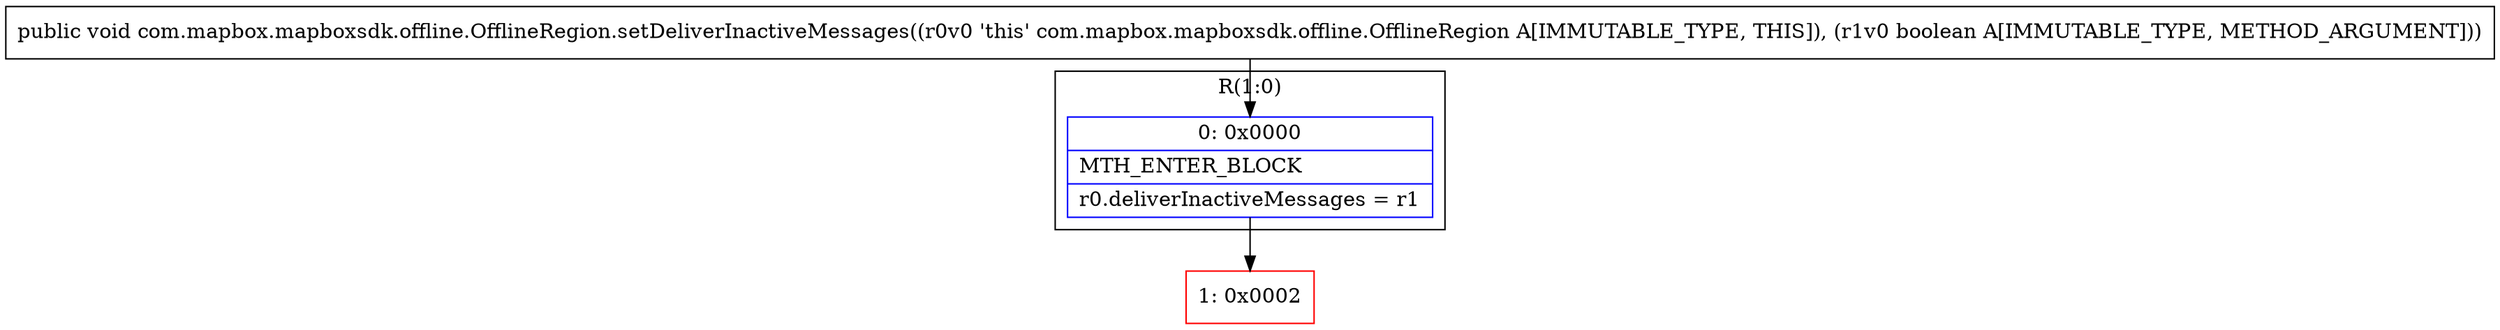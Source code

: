 digraph "CFG forcom.mapbox.mapboxsdk.offline.OfflineRegion.setDeliverInactiveMessages(Z)V" {
subgraph cluster_Region_1302083549 {
label = "R(1:0)";
node [shape=record,color=blue];
Node_0 [shape=record,label="{0\:\ 0x0000|MTH_ENTER_BLOCK\l|r0.deliverInactiveMessages = r1\l}"];
}
Node_1 [shape=record,color=red,label="{1\:\ 0x0002}"];
MethodNode[shape=record,label="{public void com.mapbox.mapboxsdk.offline.OfflineRegion.setDeliverInactiveMessages((r0v0 'this' com.mapbox.mapboxsdk.offline.OfflineRegion A[IMMUTABLE_TYPE, THIS]), (r1v0 boolean A[IMMUTABLE_TYPE, METHOD_ARGUMENT])) }"];
MethodNode -> Node_0;
Node_0 -> Node_1;
}

